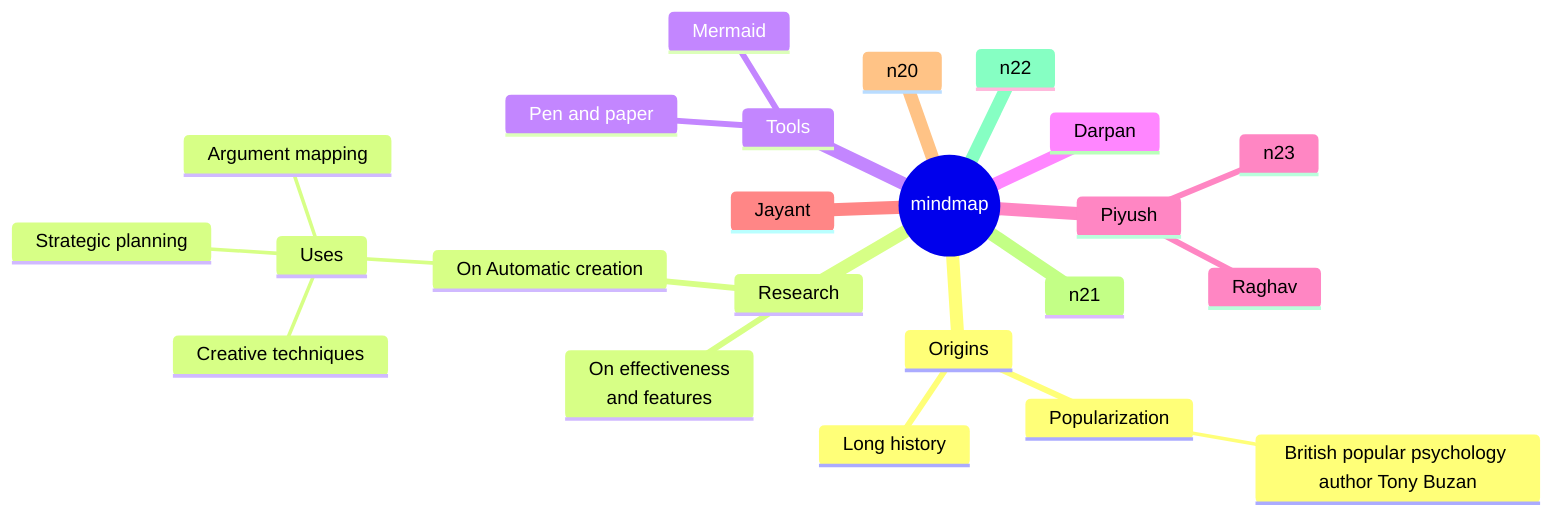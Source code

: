 ---
config:
  theme: default
id: ff9a3fa6-ea00-463b-a128-f18885db0408
---
mindmap
((mindmap))
  Origins
    Long history
    ::icon(fa fa-book)
    Popularization
      British popular psychology author Tony Buzan
  Research
    On effectiveness<br>and features
    On Automatic creation
      Uses
        Creative techniques
        Strategic planning
        Argument mapping
  Tools
    Pen and paper
    Mermaid
  Darpan
  Piyush
    Raghav
    n23
  Jayant
  n20
  n21
  n22